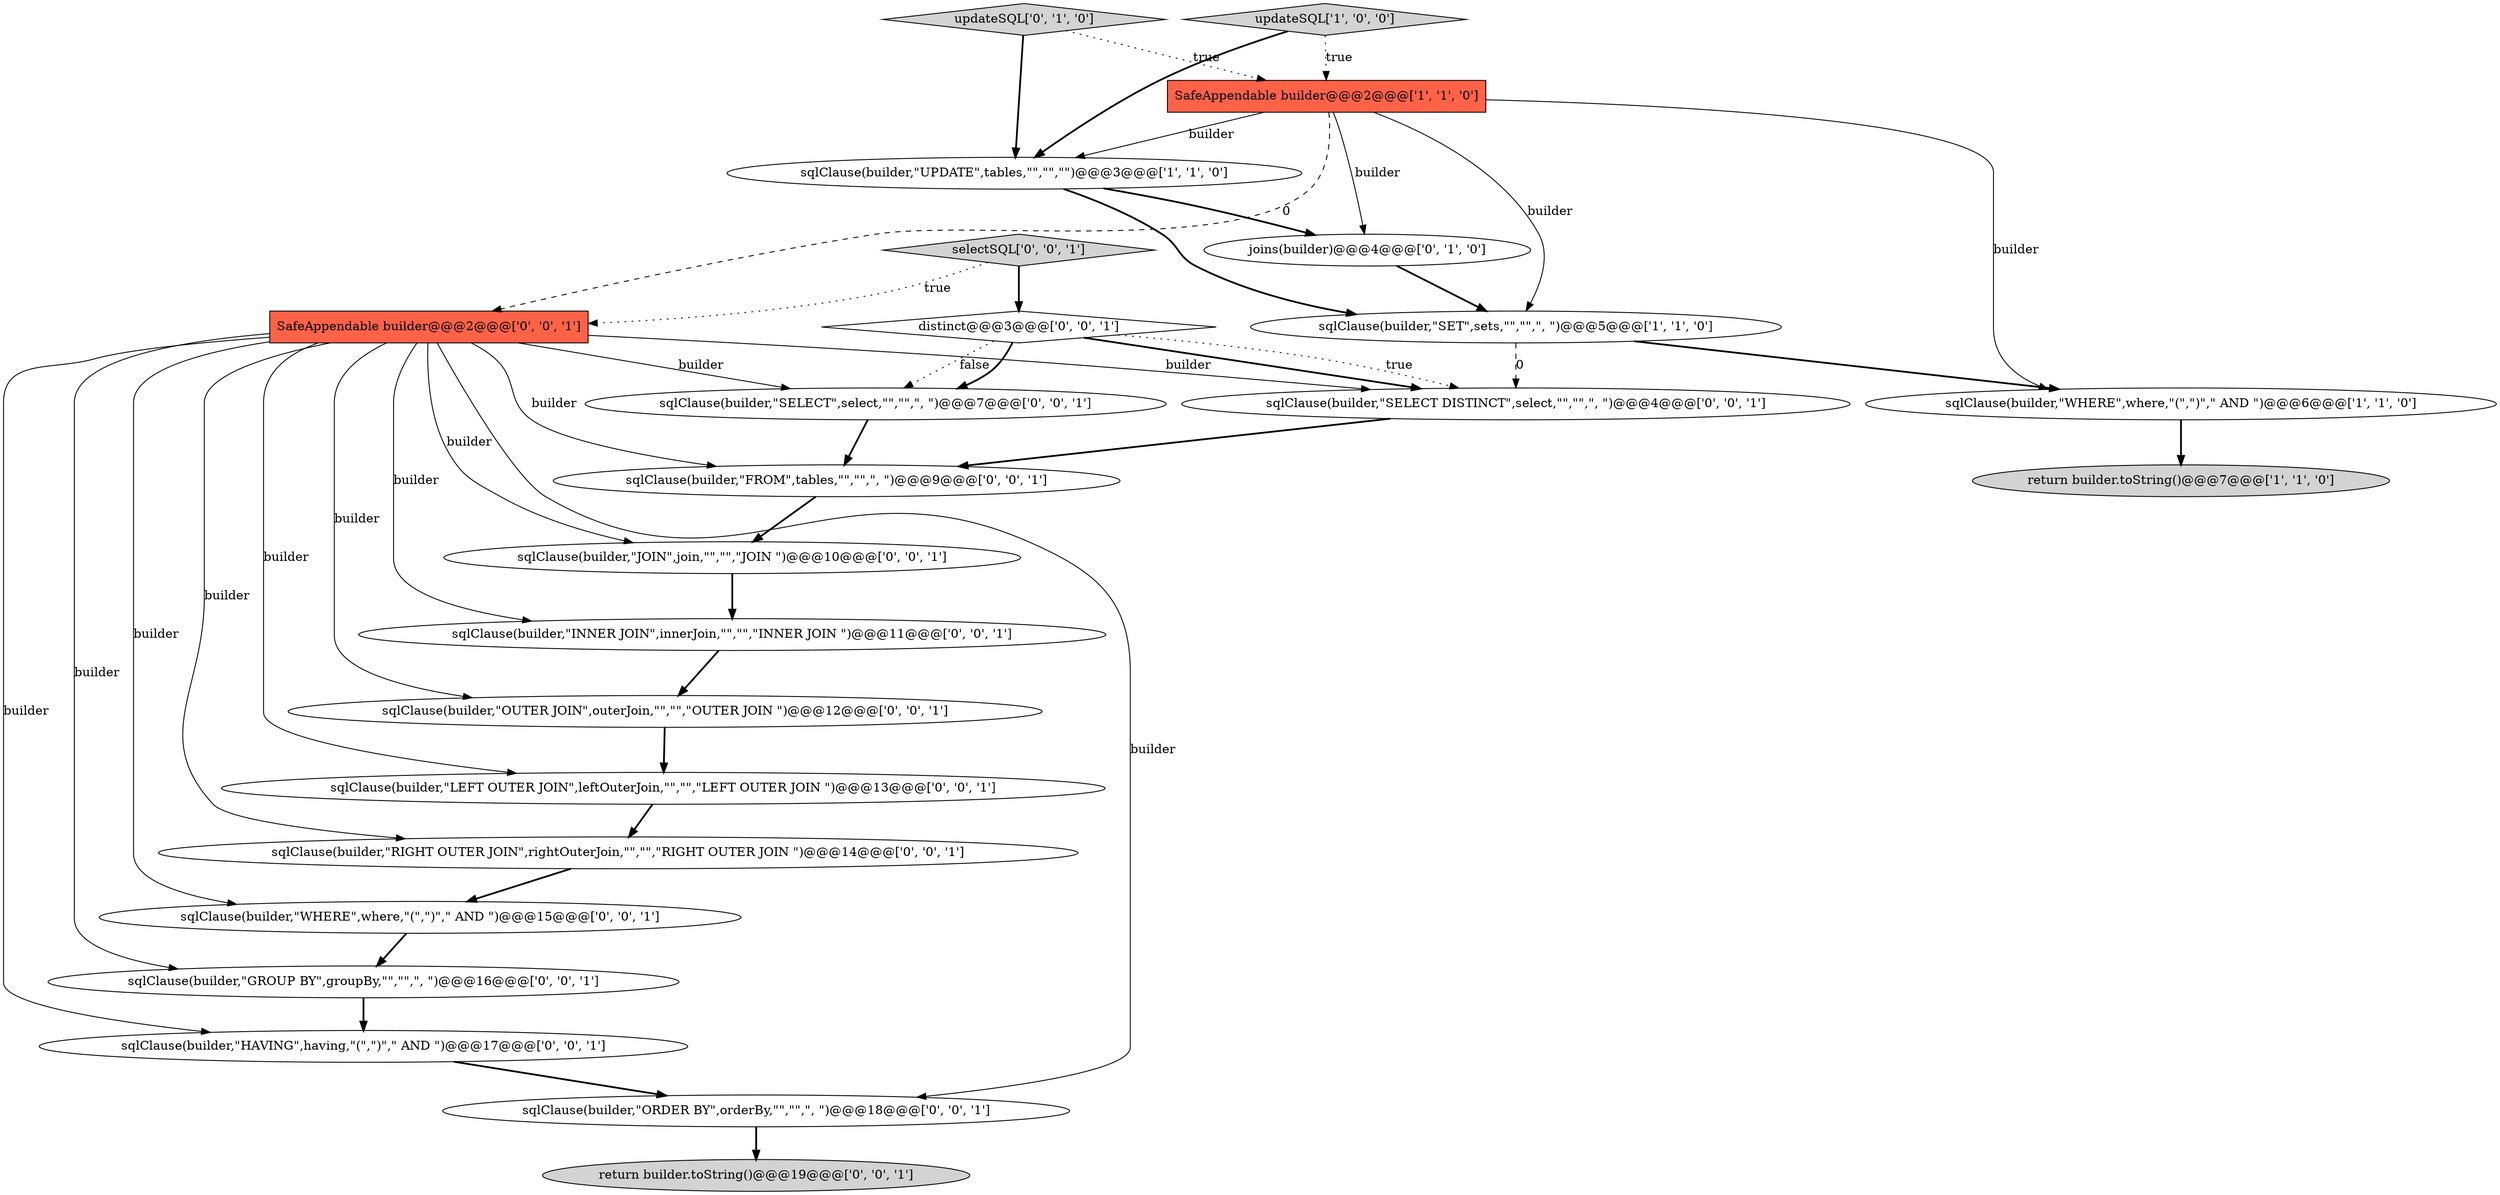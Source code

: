 digraph {
14 [style = filled, label = "sqlClause(builder,\"OUTER JOIN\",outerJoin,\"\",\"\",\"OUTER JOIN \")@@@12@@@['0', '0', '1']", fillcolor = white, shape = ellipse image = "AAA0AAABBB3BBB"];
15 [style = filled, label = "return builder.toString()@@@19@@@['0', '0', '1']", fillcolor = lightgray, shape = ellipse image = "AAA0AAABBB3BBB"];
3 [style = filled, label = "sqlClause(builder,\"UPDATE\",tables,\"\",\"\",\"\")@@@3@@@['1', '1', '0']", fillcolor = white, shape = ellipse image = "AAA0AAABBB1BBB"];
1 [style = filled, label = "sqlClause(builder,\"SET\",sets,\"\",\"\",\", \")@@@5@@@['1', '1', '0']", fillcolor = white, shape = ellipse image = "AAA0AAABBB1BBB"];
6 [style = filled, label = "updateSQL['0', '1', '0']", fillcolor = lightgray, shape = diamond image = "AAA0AAABBB2BBB"];
21 [style = filled, label = "sqlClause(builder,\"ORDER BY\",orderBy,\"\",\"\",\", \")@@@18@@@['0', '0', '1']", fillcolor = white, shape = ellipse image = "AAA0AAABBB3BBB"];
12 [style = filled, label = "sqlClause(builder,\"RIGHT OUTER JOIN\",rightOuterJoin,\"\",\"\",\"RIGHT OUTER JOIN \")@@@14@@@['0', '0', '1']", fillcolor = white, shape = ellipse image = "AAA0AAABBB3BBB"];
23 [style = filled, label = "SafeAppendable builder@@@2@@@['0', '0', '1']", fillcolor = tomato, shape = box image = "AAA0AAABBB3BBB"];
8 [style = filled, label = "sqlClause(builder,\"INNER JOIN\",innerJoin,\"\",\"\",\"INNER JOIN \")@@@11@@@['0', '0', '1']", fillcolor = white, shape = ellipse image = "AAA0AAABBB3BBB"];
5 [style = filled, label = "updateSQL['1', '0', '0']", fillcolor = lightgray, shape = diamond image = "AAA0AAABBB1BBB"];
4 [style = filled, label = "sqlClause(builder,\"WHERE\",where,\"(\",\")\",\" AND \")@@@6@@@['1', '1', '0']", fillcolor = white, shape = ellipse image = "AAA0AAABBB1BBB"];
2 [style = filled, label = "SafeAppendable builder@@@2@@@['1', '1', '0']", fillcolor = tomato, shape = box image = "AAA0AAABBB1BBB"];
17 [style = filled, label = "sqlClause(builder,\"GROUP BY\",groupBy,\"\",\"\",\", \")@@@16@@@['0', '0', '1']", fillcolor = white, shape = ellipse image = "AAA0AAABBB3BBB"];
13 [style = filled, label = "distinct@@@3@@@['0', '0', '1']", fillcolor = white, shape = diamond image = "AAA0AAABBB3BBB"];
10 [style = filled, label = "sqlClause(builder,\"LEFT OUTER JOIN\",leftOuterJoin,\"\",\"\",\"LEFT OUTER JOIN \")@@@13@@@['0', '0', '1']", fillcolor = white, shape = ellipse image = "AAA0AAABBB3BBB"];
20 [style = filled, label = "sqlClause(builder,\"WHERE\",where,\"(\",\")\",\" AND \")@@@15@@@['0', '0', '1']", fillcolor = white, shape = ellipse image = "AAA0AAABBB3BBB"];
0 [style = filled, label = "return builder.toString()@@@7@@@['1', '1', '0']", fillcolor = lightgray, shape = ellipse image = "AAA0AAABBB1BBB"];
11 [style = filled, label = "selectSQL['0', '0', '1']", fillcolor = lightgray, shape = diamond image = "AAA0AAABBB3BBB"];
22 [style = filled, label = "sqlClause(builder,\"HAVING\",having,\"(\",\")\",\" AND \")@@@17@@@['0', '0', '1']", fillcolor = white, shape = ellipse image = "AAA0AAABBB3BBB"];
7 [style = filled, label = "joins(builder)@@@4@@@['0', '1', '0']", fillcolor = white, shape = ellipse image = "AAA1AAABBB2BBB"];
18 [style = filled, label = "sqlClause(builder,\"JOIN\",join,\"\",\"\",\"JOIN \")@@@10@@@['0', '0', '1']", fillcolor = white, shape = ellipse image = "AAA0AAABBB3BBB"];
9 [style = filled, label = "sqlClause(builder,\"SELECT DISTINCT\",select,\"\",\"\",\", \")@@@4@@@['0', '0', '1']", fillcolor = white, shape = ellipse image = "AAA0AAABBB3BBB"];
16 [style = filled, label = "sqlClause(builder,\"SELECT\",select,\"\",\"\",\", \")@@@7@@@['0', '0', '1']", fillcolor = white, shape = ellipse image = "AAA0AAABBB3BBB"];
19 [style = filled, label = "sqlClause(builder,\"FROM\",tables,\"\",\"\",\", \")@@@9@@@['0', '0', '1']", fillcolor = white, shape = ellipse image = "AAA0AAABBB3BBB"];
9->19 [style = bold, label=""];
11->23 [style = dotted, label="true"];
8->14 [style = bold, label=""];
23->21 [style = solid, label="builder"];
23->19 [style = solid, label="builder"];
21->15 [style = bold, label=""];
2->4 [style = solid, label="builder"];
1->9 [style = dashed, label="0"];
16->19 [style = bold, label=""];
23->14 [style = solid, label="builder"];
23->18 [style = solid, label="builder"];
23->9 [style = solid, label="builder"];
13->9 [style = dotted, label="true"];
13->16 [style = dotted, label="false"];
3->7 [style = bold, label=""];
23->17 [style = solid, label="builder"];
3->1 [style = bold, label=""];
23->16 [style = solid, label="builder"];
10->12 [style = bold, label=""];
23->8 [style = solid, label="builder"];
13->16 [style = bold, label=""];
23->20 [style = solid, label="builder"];
2->1 [style = solid, label="builder"];
6->3 [style = bold, label=""];
12->20 [style = bold, label=""];
11->13 [style = bold, label=""];
1->4 [style = bold, label=""];
2->23 [style = dashed, label="0"];
20->17 [style = bold, label=""];
17->22 [style = bold, label=""];
2->7 [style = solid, label="builder"];
5->3 [style = bold, label=""];
7->1 [style = bold, label=""];
13->9 [style = bold, label=""];
18->8 [style = bold, label=""];
22->21 [style = bold, label=""];
6->2 [style = dotted, label="true"];
23->12 [style = solid, label="builder"];
14->10 [style = bold, label=""];
19->18 [style = bold, label=""];
2->3 [style = solid, label="builder"];
23->10 [style = solid, label="builder"];
23->22 [style = solid, label="builder"];
5->2 [style = dotted, label="true"];
4->0 [style = bold, label=""];
}
